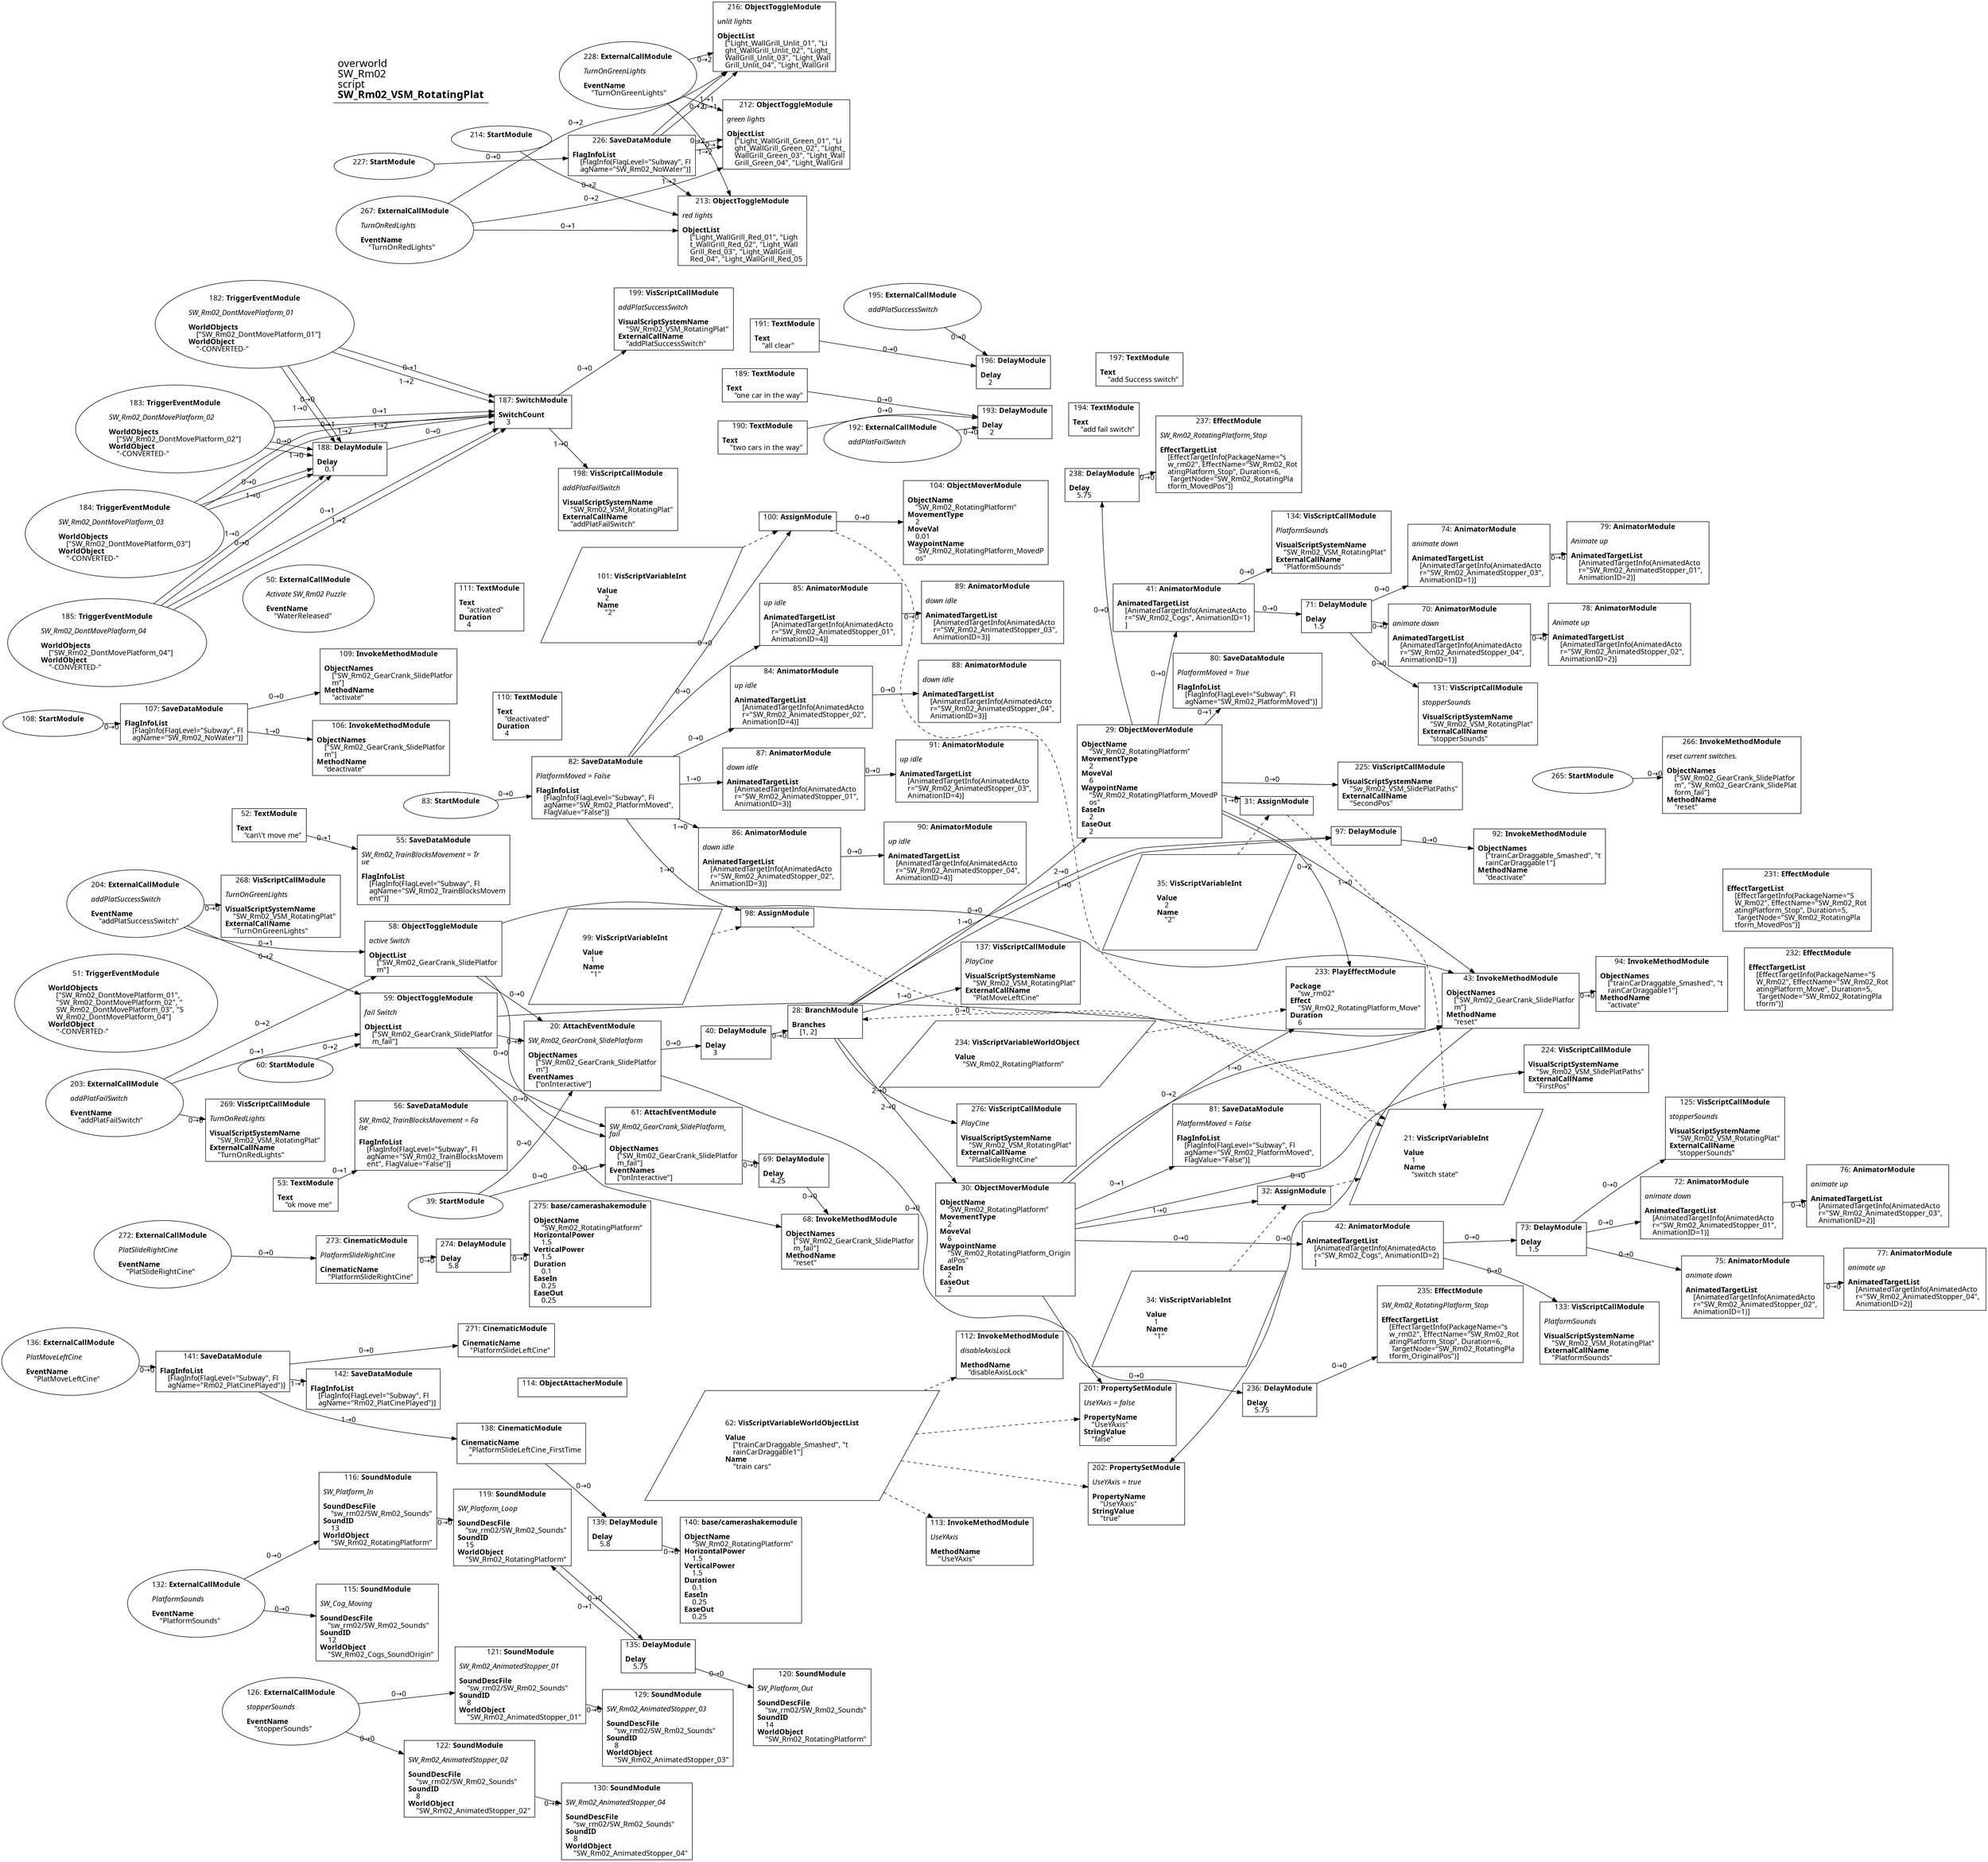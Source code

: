 digraph {
    layout = fdp;
    overlap = prism;
    sep = "+16";
    splines = spline;

    node [ shape = box ];

    graph [ fontname = "Segoe UI" ];
    node [ fontname = "Segoe UI" ];
    edge [ fontname = "Segoe UI" ];

    20 [ label = <20: <b>AttachEventModule</b><br/><br/><i>SW_Rm02_GearCrank_SlidePlatform<br align="left"/></i><br align="left"/><b>ObjectNames</b><br align="left"/>    [&quot;SW_Rm02_GearCrank_SlidePlatfor<br align="left"/>    m&quot;]<br align="left"/><b>EventNames</b><br align="left"/>    [&quot;onInteractive&quot;]<br align="left"/>> ];
    20 [ pos = "-0.407,-1.299!" ];
    20 -> 40 [ label = "0→0" ];
    20 -> 201 [ label = "0→0" ];

    21 [ label = <21: <b>VisScriptVariableInt</b><br/><br/><b>Value</b><br align="left"/>    1<br align="left"/><b>Name</b><br align="left"/>    &quot;switch state&quot;<br align="left"/>> ];
    21 [ shape = parallelogram ]
    21 [ pos = "0.72700006,-1.552!" ];

    28 [ label = <28: <b>BranchModule</b><br/><br/><b>Branches</b><br align="left"/>    [1, 2]<br align="left"/>> ];
    28 [ pos = "0.023000002,-1.299!" ];
    28 -> 29 [ label = "1→0" ];
    28 -> 30 [ label = "2→0" ];
    28 -> 97 [ label = "2→0" ];
    28 -> 97 [ label = "1→0" ];
    28 -> 137 [ label = "1→0" ];
    28 -> 276 [ label = "2→0" ];
    21 -> 28 [ style = dashed ];

    29 [ label = <29: <b>ObjectMoverModule</b><br/><br/><b>ObjectName</b><br align="left"/>    &quot;SW_Rm02_RotatingPlatform&quot;<br align="left"/><b>MovementType</b><br align="left"/>    2<br align="left"/><b>MoveVal</b><br align="left"/>    6<br align="left"/><b>WaypointName</b><br align="left"/>    &quot;SW_Rm02_RotatingPlatform_MovedP<br align="left"/>    os&quot;<br align="left"/><b>EaseIn</b><br align="left"/>    2<br align="left"/><b>EaseOut</b><br align="left"/>    2<br align="left"/>> ];
    29 [ pos = "0.29200003,-0.95300007!" ];
    29 -> 31 [ label = "1→0" ];
    29 -> 41 [ label = "0→0" ];
    29 -> 43 [ label = "1→0" ];
    29 -> 80 [ label = "0→1" ];
    29 -> 225 [ label = "0→0" ];
    29 -> 238 [ label = "0→0" ];
    29 -> 233 [ label = "0→2" ];

    30 [ label = <30: <b>ObjectMoverModule</b><br/><br/><b>ObjectName</b><br align="left"/>    &quot;SW_Rm02_RotatingPlatform&quot;<br align="left"/><b>MovementType</b><br align="left"/>    2<br align="left"/><b>MoveVal</b><br align="left"/>    6<br align="left"/><b>WaypointName</b><br align="left"/>    &quot;SW_Rm02_RotatingPlatform_Origin<br align="left"/>    alPos&quot;<br align="left"/><b>EaseIn</b><br align="left"/>    2<br align="left"/><b>EaseOut</b><br align="left"/>    2<br align="left"/>> ];
    30 [ pos = "0.26000002,-1.577!" ];
    30 -> 32 [ label = "1→0" ];
    30 -> 42 [ label = "0→0" ];
    30 -> 43 [ label = "1→0" ];
    30 -> 81 [ label = "0→1" ];
    30 -> 224 [ label = "0→0" ];
    30 -> 236 [ label = "0→0" ];
    30 -> 233 [ label = "0→2" ];

    31 [ label = <31: <b>AssignModule</b><br/><br/>> ];
    31 [ pos = "0.535,-0.9760001!" ];
    35 -> 31 [ style = dashed ];
    31 -> 21 [ style = dashed ];

    32 [ label = <32: <b>AssignModule</b><br/><br/>> ];
    32 [ pos = "0.50600004,-1.6!" ];
    34 -> 32 [ style = dashed ];
    32 -> 21 [ style = dashed ];

    34 [ label = <34: <b>VisScriptVariableInt</b><br/><br/><b>Value</b><br align="left"/>    1<br align="left"/><b>Name</b><br align="left"/>    &quot;1&quot;<br align="left"/>> ];
    34 [ shape = parallelogram ]
    34 [ pos = "0.36,-1.7730001!" ];

    35 [ label = <35: <b>VisScriptVariableInt</b><br/><br/><b>Value</b><br align="left"/>    2<br align="left"/><b>Name</b><br align="left"/>    &quot;2&quot;<br align="left"/>> ];
    35 [ shape = parallelogram ]
    35 [ pos = "0.35200003,-1.108!" ];

    39 [ label = <39: <b>StartModule</b><br/><br/>> ];
    39 [ shape = oval ]
    39 [ pos = "-0.86800003,-1.7830001!" ];
    39 -> 20 [ label = "0→0" ];
    39 -> 61 [ label = "0→0" ];

    40 [ label = <40: <b>DelayModule</b><br/><br/><b>Delay</b><br align="left"/>    3<br align="left"/>> ];
    40 [ pos = "-0.14,-1.299!" ];
    40 -> 28 [ label = "0→0" ];

    41 [ label = <41: <b>AnimatorModule</b><br/><br/><b>AnimatedTargetList</b><br align="left"/>    [AnimatedTargetInfo(AnimatedActo<br align="left"/>    r=&quot;SW_Rm02_Cogs&quot;, AnimationID=1)<br align="left"/>    ]<br align="left"/>> ];
    41 [ pos = "0.505,-0.67200005!" ];
    41 -> 71 [ label = "0→0" ];
    41 -> 134 [ label = "0→0" ];

    42 [ label = <42: <b>AnimatorModule</b><br/><br/><b>AnimatedTargetList</b><br align="left"/>    [AnimatedTargetInfo(AnimatedActo<br align="left"/>    r=&quot;SW_Rm02_Cogs&quot;, AnimationID=2)<br align="left"/>    ]<br align="left"/>> ];
    42 [ pos = "0.503,-1.7680001!" ];
    42 -> 73 [ label = "0→0" ];
    42 -> 133 [ label = "0→0" ];

    43 [ label = <43: <b>InvokeMethodModule</b><br/><br/><b>ObjectNames</b><br align="left"/>    [&quot;SW_Rm02_GearCrank_SlidePlatfor<br align="left"/>    m&quot;]<br align="left"/><b>MethodName</b><br align="left"/>    &quot;reset&quot;<br align="left"/>> ];
    43 [ pos = "0.72,-1.2880001!" ];
    43 -> 94 [ label = "0→0" ];
    43 -> 202 [ label = "0→0" ];

    50 [ label = <50: <b>ExternalCallModule</b><br/><br/><i>Activate SW_Rm02 Puzzle<br align="left"/></i><br align="left"/><b>EventName</b><br align="left"/>    &quot;WaterReleased&quot;<br align="left"/>> ];
    50 [ shape = oval ]
    50 [ pos = "-1.0020001,-0.163!" ];

    51 [ label = <51: <b>TriggerEventModule</b><br/><br/><b>WorldObjects</b><br align="left"/>    [&quot;SW_Rm02_DontMovePlatform_01&quot;, <br align="left"/>    &quot;SW_Rm02_DontMovePlatform_02&quot;, &quot;<br align="left"/>    SW_Rm02_DontMovePlatform_03&quot;, &quot;S<br align="left"/>    W_Rm02_DontMovePlatform_04&quot;]<br align="left"/><b>WorldObject</b><br align="left"/>    &quot;-CONVERTED-&quot;<br align="left"/>> ];
    51 [ shape = oval ]
    51 [ pos = "-1.4840001,-1.302!" ];

    52 [ label = <52: <b>TextModule</b><br/><br/><b>Text</b><br align="left"/>    &quot;can\'t move me&quot;<br align="left"/>> ];
    52 [ pos = "-1.1800001,-0.94500005!" ];
    52 -> 55 [ label = "0→1" ];

    53 [ label = <53: <b>TextModule</b><br/><br/><b>Text</b><br align="left"/>    &quot;ok move me&quot;<br align="left"/>> ];
    53 [ pos = "-1.166,-1.769!" ];
    53 -> 56 [ label = "0→1" ];

    55 [ label = <55: <b>SaveDataModule</b><br/><br/><i>SW_Rm02_TrainBlocksMovement = Tr<br align="left"/>ue<br align="left"/></i><br align="left"/><b>FlagInfoList</b><br align="left"/>    [FlagInfo(FlagLevel=&quot;Subway&quot;, Fl<br align="left"/>    agName=&quot;SW_Rm02_TrainBlocksMovem<br align="left"/>    ent&quot;)]<br align="left"/>> ];
    55 [ pos = "-0.95800006,-1.016!" ];

    56 [ label = <56: <b>SaveDataModule</b><br/><br/><i>SW_Rm02_TrainBlocksMovement = Fa<br align="left"/>lse<br align="left"/></i><br align="left"/><b>FlagInfoList</b><br align="left"/>    [FlagInfo(FlagLevel=&quot;Subway&quot;, Fl<br align="left"/>    agName=&quot;SW_Rm02_TrainBlocksMovem<br align="left"/>    ent&quot;, FlagValue=&quot;False&quot;)]<br align="left"/>> ];
    56 [ pos = "-0.95300007,-1.5970001!" ];

    58 [ label = <58: <b>ObjectToggleModule</b><br/><br/><i>active Switch<br align="left"/></i><br align="left"/><b>ObjectList</b><br align="left"/>    [&quot;SW_Rm02_GearCrank_SlidePlatfor<br align="left"/>    m&quot;]<br align="left"/>> ];
    58 [ pos = "-0.95400006,-1.171!" ];
    58 -> 61 [ label = "0→0" ];
    58 -> 20 [ label = "0→0" ];
    58 -> 43 [ label = "0→0" ];

    59 [ label = <59: <b>ObjectToggleModule</b><br/><br/><i>fail Switch<br align="left"/></i><br align="left"/><b>ObjectList</b><br align="left"/>    [&quot;SW_Rm02_GearCrank_SlidePlatfor<br align="left"/>    m_fail&quot;]<br align="left"/>> ];
    59 [ pos = "-0.95400006,-1.3770001!" ];
    59 -> 61 [ label = "0→0" ];
    59 -> 20 [ label = "0→0" ];
    59 -> 43 [ label = "0→0" ];
    59 -> 68 [ label = "0→0" ];

    60 [ label = <60: <b>StartModule</b><br/><br/>> ];
    60 [ shape = oval ]
    60 [ pos = "-1.1580001,-1.4840001!" ];
    60 -> 59 [ label = "0→2" ];

    61 [ label = <61: <b>AttachEventModule</b><br/><br/><i>SW_Rm02_GearCrank_SlidePlatform_<br align="left"/>fail<br align="left"/></i><br align="left"/><b>ObjectNames</b><br align="left"/>    [&quot;SW_Rm02_GearCrank_SlidePlatfor<br align="left"/>    m_fail&quot;]<br align="left"/><b>EventNames</b><br align="left"/>    [&quot;onInteractive&quot;]<br align="left"/>> ];
    61 [ pos = "-0.53000003,-1.7830001!" ];
    61 -> 69 [ label = "0→0" ];

    62 [ label = <62: <b>VisScriptVariableWorldObjectList</b><br/><br/><b>Value</b><br align="left"/>    [&quot;trainCarDraggable_Smashed&quot;, &quot;t<br align="left"/>    rainCarDraggable1&quot;]<br align="left"/><b>Name</b><br align="left"/>    &quot;train cars&quot;<br align="left"/>> ];
    62 [ shape = parallelogram ]
    62 [ pos = "-0.124000005,-2.0400002!" ];

    68 [ label = <68: <b>InvokeMethodModule</b><br/><br/><b>ObjectNames</b><br align="left"/>    [&quot;SW_Rm02_GearCrank_SlidePlatfor<br align="left"/>    m_fail&quot;]<br align="left"/><b>MethodName</b><br align="left"/>    &quot;reset&quot;<br align="left"/>> ];
    68 [ pos = "-0.201,-1.7830001!" ];

    69 [ label = <69: <b>DelayModule</b><br/><br/><b>Delay</b><br align="left"/>    4.25<br align="left"/>> ];
    69 [ pos = "-0.342,-1.7830001!" ];
    69 -> 68 [ label = "0→0" ];

    70 [ label = <70: <b>AnimatorModule</b><br/><br/><i>animate down<br align="left"/></i><br align="left"/><b>AnimatedTargetList</b><br align="left"/>    [AnimatedTargetInfo(AnimatedActo<br align="left"/>    r=&quot;SW_Rm02_AnimatedStopper_04&quot;, <br align="left"/>    AnimationID=1)]<br align="left"/>> ];
    70 [ pos = "0.94400007,-0.67200005!" ];
    70 -> 78 [ label = "0→0" ];

    71 [ label = <71: <b>DelayModule</b><br/><br/><b>Delay</b><br align="left"/>    1.5<br align="left"/>> ];
    71 [ pos = "0.75600004,-0.67200005!" ];
    71 -> 70 [ label = "0→0" ];
    71 -> 74 [ label = "0→0" ];
    71 -> 131 [ label = "0→0" ];

    72 [ label = <72: <b>AnimatorModule</b><br/><br/><i>animate down<br align="left"/></i><br align="left"/><b>AnimatedTargetList</b><br align="left"/>    [AnimatedTargetInfo(AnimatedActo<br align="left"/>    r=&quot;SW_Rm02_AnimatedStopper_01&quot;, <br align="left"/>    AnimationID=1)]<br align="left"/>> ];
    72 [ pos = "1.069,-1.7670001!" ];
    72 -> 76 [ label = "0→0" ];

    73 [ label = <73: <b>DelayModule</b><br/><br/><b>Delay</b><br align="left"/>    1.5<br align="left"/>> ];
    73 [ pos = "0.846,-1.7680001!" ];
    73 -> 72 [ label = "0→0" ];
    73 -> 75 [ label = "0→0" ];
    73 -> 125 [ label = "0→0" ];

    74 [ label = <74: <b>AnimatorModule</b><br/><br/><i>animate down<br align="left"/></i><br align="left"/><b>AnimatedTargetList</b><br align="left"/>    [AnimatedTargetInfo(AnimatedActo<br align="left"/>    r=&quot;SW_Rm02_AnimatedStopper_03&quot;, <br align="left"/>    AnimationID=1)]<br align="left"/>> ];
    74 [ pos = "0.947,-0.545!" ];
    74 -> 79 [ label = "0→0" ];

    75 [ label = <75: <b>AnimatorModule</b><br/><br/><i>animate down<br align="left"/></i><br align="left"/><b>AnimatedTargetList</b><br align="left"/>    [AnimatedTargetInfo(AnimatedActo<br align="left"/>    r=&quot;SW_Rm02_AnimatedStopper_02&quot;, <br align="left"/>    AnimationID=1)]<br align="left"/>> ];
    75 [ pos = "1.0680001,-1.8900001!" ];
    75 -> 77 [ label = "0→0" ];

    76 [ label = <76: <b>AnimatorModule</b><br/><br/><i>animate up<br align="left"/></i><br align="left"/><b>AnimatedTargetList</b><br align="left"/>    [AnimatedTargetInfo(AnimatedActo<br align="left"/>    r=&quot;SW_Rm02_AnimatedStopper_03&quot;, <br align="left"/>    AnimationID=2)]<br align="left"/>> ];
    76 [ pos = "1.3000001,-1.7670001!" ];

    77 [ label = <77: <b>AnimatorModule</b><br/><br/><i>animate up<br align="left"/></i><br align="left"/><b>AnimatedTargetList</b><br align="left"/>    [AnimatedTargetInfo(AnimatedActo<br align="left"/>    r=&quot;SW_Rm02_AnimatedStopper_04&quot;, <br align="left"/>    AnimationID=2)]<br align="left"/>> ];
    77 [ pos = "1.299,-1.8900001!" ];

    78 [ label = <78: <b>AnimatorModule</b><br/><br/><i>Animate up<br align="left"/></i><br align="left"/><b>AnimatedTargetList</b><br align="left"/>    [AnimatedTargetInfo(AnimatedActo<br align="left"/>    r=&quot;SW_Rm02_AnimatedStopper_02&quot;, <br align="left"/>    AnimationID=2)]<br align="left"/>> ];
    78 [ pos = "1.1620001,-0.67200005!" ];

    79 [ label = <79: <b>AnimatorModule</b><br/><br/><i>Animate up<br align="left"/></i><br align="left"/><b>AnimatedTargetList</b><br align="left"/>    [AnimatedTargetInfo(AnimatedActo<br align="left"/>    r=&quot;SW_Rm02_AnimatedStopper_01&quot;, <br align="left"/>    AnimationID=2)]<br align="left"/>> ];
    79 [ pos = "1.1630001,-0.545!" ];

    80 [ label = <80: <b>SaveDataModule</b><br/><br/><i>PlatformMoved = True<br align="left"/></i><br align="left"/><b>FlagInfoList</b><br align="left"/>    [FlagInfo(FlagLevel=&quot;Subway&quot;, Fl<br align="left"/>    agName=&quot;SW_Rm02_PlatformMoved&quot;)]<br align="left"/>> ];
    80 [ pos = "0.531,-0.83500004!" ];

    81 [ label = <81: <b>SaveDataModule</b><br/><br/><i>PlatformMoved = False<br align="left"/></i><br align="left"/><b>FlagInfoList</b><br align="left"/>    [FlagInfo(FlagLevel=&quot;Subway&quot;, Fl<br align="left"/>    agName=&quot;SW_Rm02_PlatformMoved&quot;, <br align="left"/>    FlagValue=&quot;False&quot;)]<br align="left"/>> ];
    81 [ pos = "0.467,-1.4590001!" ];

    82 [ label = <82: <b>SaveDataModule</b><br/><br/><i>PlatformMoved = False<br align="left"/></i><br align="left"/><b>FlagInfoList</b><br align="left"/>    [FlagInfo(FlagLevel=&quot;Subway&quot;, Fl<br align="left"/>    agName=&quot;SW_Rm02_PlatformMoved&quot;, <br align="left"/>    FlagValue=&quot;False&quot;)]<br align="left"/>> ];
    82 [ pos = "-0.503,-0.726!" ];
    82 -> 85 [ label = "0→0" ];
    82 -> 84 [ label = "0→0" ];
    82 -> 87 [ label = "1→0" ];
    82 -> 86 [ label = "1→0" ];
    82 -> 98 [ label = "1→0" ];
    82 -> 100 [ label = "0→0" ];

    83 [ label = <83: <b>StartModule</b><br/><br/>> ];
    83 [ shape = oval ]
    83 [ pos = "-0.694,-0.726!" ];
    83 -> 82 [ label = "0→0" ];

    84 [ label = <84: <b>AnimatorModule</b><br/><br/><i>up idle<br align="left"/></i><br align="left"/><b>AnimatedTargetList</b><br align="left"/>    [AnimatedTargetInfo(AnimatedActo<br align="left"/>    r=&quot;SW_Rm02_AnimatedStopper_02&quot;, <br align="left"/>    AnimationID=4)]<br align="left"/>> ];
    84 [ pos = "-0.24400002,-0.671!" ];
    84 -> 88 [ label = "0→0" ];

    85 [ label = <85: <b>AnimatorModule</b><br/><br/><i>up idle<br align="left"/></i><br align="left"/><b>AnimatedTargetList</b><br align="left"/>    [AnimatedTargetInfo(AnimatedActo<br align="left"/>    r=&quot;SW_Rm02_AnimatedStopper_01&quot;, <br align="left"/>    AnimationID=4)]<br align="left"/>> ];
    85 [ pos = "-0.24300002,-0.544!" ];
    85 -> 89 [ label = "0→0" ];

    86 [ label = <86: <b>AnimatorModule</b><br/><br/><i>down idle<br align="left"/></i><br align="left"/><b>AnimatedTargetList</b><br align="left"/>    [AnimatedTargetInfo(AnimatedActo<br align="left"/>    r=&quot;SW_Rm02_AnimatedStopper_02&quot;, <br align="left"/>    AnimationID=3)]<br align="left"/>> ];
    86 [ pos = "-0.245,-0.92700005!" ];
    86 -> 90 [ label = "0→0" ];

    87 [ label = <87: <b>AnimatorModule</b><br/><br/><i>down idle<br align="left"/></i><br align="left"/><b>AnimatedTargetList</b><br align="left"/>    [AnimatedTargetInfo(AnimatedActo<br align="left"/>    r=&quot;SW_Rm02_AnimatedStopper_01&quot;, <br align="left"/>    AnimationID=3)]<br align="left"/>> ];
    87 [ pos = "-0.24400002,-0.8!" ];
    87 -> 91 [ label = "0→0" ];

    88 [ label = <88: <b>AnimatorModule</b><br/><br/><i>down idle<br align="left"/></i><br align="left"/><b>AnimatedTargetList</b><br align="left"/>    [AnimatedTargetInfo(AnimatedActo<br align="left"/>    r=&quot;SW_Rm02_AnimatedStopper_04&quot;, <br align="left"/>    AnimationID=3)]<br align="left"/>> ];
    88 [ pos = "-0.029000001,-0.671!" ];

    89 [ label = <89: <b>AnimatorModule</b><br/><br/><i>down idle<br align="left"/></i><br align="left"/><b>AnimatedTargetList</b><br align="left"/>    [AnimatedTargetInfo(AnimatedActo<br align="left"/>    r=&quot;SW_Rm02_AnimatedStopper_03&quot;, <br align="left"/>    AnimationID=3)]<br align="left"/>> ];
    89 [ pos = "-0.028,-0.544!" ];

    90 [ label = <90: <b>AnimatorModule</b><br/><br/><i>up idle<br align="left"/></i><br align="left"/><b>AnimatedTargetList</b><br align="left"/>    [AnimatedTargetInfo(AnimatedActo<br align="left"/>    r=&quot;SW_Rm02_AnimatedStopper_04&quot;, <br align="left"/>    AnimationID=4)]<br align="left"/>> ];
    90 [ pos = "-0.037,-0.92700005!" ];

    91 [ label = <91: <b>AnimatorModule</b><br/><br/><i>up idle<br align="left"/></i><br align="left"/><b>AnimatedTargetList</b><br align="left"/>    [AnimatedTargetInfo(AnimatedActo<br align="left"/>    r=&quot;SW_Rm02_AnimatedStopper_03&quot;, <br align="left"/>    AnimationID=4)]<br align="left"/>> ];
    91 [ pos = "-0.036000002,-0.8!" ];

    92 [ label = <92: <b>InvokeMethodModule</b><br/><br/><b>ObjectNames</b><br align="left"/>    [&quot;trainCarDraggable_Smashed&quot;, &quot;t<br align="left"/>    rainCarDraggable1&quot;]<br align="left"/><b>MethodName</b><br align="left"/>    &quot;deactivate&quot;<br align="left"/>> ];
    92 [ pos = "1.031,-1.0450001!" ];

    94 [ label = <94: <b>InvokeMethodModule</b><br/><br/><b>ObjectNames</b><br align="left"/>    [&quot;trainCarDraggable_Smashed&quot;, &quot;t<br align="left"/>    rainCarDraggable1&quot;]<br align="left"/><b>MethodName</b><br align="left"/>    &quot;activate&quot;<br align="left"/>> ];
    94 [ pos = "1.006,-1.2870001!" ];

    97 [ label = <97: <b>DelayModule</b><br/><br/>> ];
    97 [ pos = "0.80500007,-1.0450001!" ];
    97 -> 92 [ label = "0→0" ];

    98 [ label = <98: <b>AssignModule</b><br/><br/>> ];
    98 [ pos = "-0.24300002,-1.0370001!" ];
    99 -> 98 [ style = dashed ];
    98 -> 21 [ style = dashed ];

    99 [ label = <99: <b>VisScriptVariableInt</b><br/><br/><b>Value</b><br align="left"/>    1<br align="left"/><b>Name</b><br align="left"/>    &quot;1&quot;<br align="left"/>> ];
    99 [ shape = parallelogram ]
    99 [ pos = "-0.37100002,-1.1340001!" ];

    100 [ label = <100: <b>AssignModule</b><br/><br/>> ];
    100 [ pos = "-0.24100001,-0.36900002!" ];
    100 -> 104 [ label = "0→0" ];
    101 -> 100 [ style = dashed ];
    100 -> 21 [ style = dashed ];

    101 [ label = <101: <b>VisScriptVariableInt</b><br/><br/><b>Value</b><br align="left"/>    2<br align="left"/><b>Name</b><br align="left"/>    &quot;2&quot;<br align="left"/>> ];
    101 [ shape = parallelogram ]
    101 [ pos = "-0.37500003,-0.46600002!" ];

    104 [ label = <104: <b>ObjectMoverModule</b><br/><br/><b>ObjectName</b><br align="left"/>    &quot;SW_Rm02_RotatingPlatform&quot;<br align="left"/><b>MovementType</b><br align="left"/>    2<br align="left"/><b>MoveVal</b><br align="left"/>    0.01<br align="left"/><b>WaypointName</b><br align="left"/>    &quot;SW_Rm02_RotatingPlatform_MovedP<br align="left"/>    os&quot;<br align="left"/>> ];
    104 [ pos = "-0.059000004,-0.36900002!" ];

    106 [ label = <106: <b>InvokeMethodModule</b><br/><br/><b>ObjectNames</b><br align="left"/>    [&quot;SW_Rm02_GearCrank_SlidePlatfor<br align="left"/>    m&quot;]<br align="left"/><b>MethodName</b><br align="left"/>    &quot;deactivate&quot;<br align="left"/>> ];
    106 [ pos = "-0.85,-0.51100004!" ];

    107 [ label = <107: <b>SaveDataModule</b><br/><br/><b>FlagInfoList</b><br align="left"/>    [FlagInfo(FlagLevel=&quot;Subway&quot;, Fl<br align="left"/>    agName=&quot;SW_Rm02_NoWater&quot;)]<br align="left"/>> ];
    107 [ pos = "-1.11,-0.418!" ];
    107 -> 106 [ label = "1→0" ];
    107 -> 109 [ label = "0→0" ];

    108 [ label = <108: <b>StartModule</b><br/><br/>> ];
    108 [ shape = oval ]
    108 [ pos = "-1.292,-0.418!" ];
    108 -> 107 [ label = "0→0" ];

    109 [ label = <109: <b>InvokeMethodModule</b><br/><br/><b>ObjectNames</b><br align="left"/>    [&quot;SW_Rm02_GearCrank_SlidePlatfor<br align="left"/>    m&quot;]<br align="left"/><b>MethodName</b><br align="left"/>    &quot;activate&quot;<br align="left"/>> ];
    109 [ pos = "-0.85,-0.34800002!" ];

    110 [ label = <110: <b>TextModule</b><br/><br/><b>Text</b><br align="left"/>    &quot;deactivated&quot;<br align="left"/><b>Duration</b><br align="left"/>    4<br align="left"/>> ];
    110 [ pos = "-0.637,-0.51100004!" ];

    111 [ label = <111: <b>TextModule</b><br/><br/><b>Text</b><br align="left"/>    &quot;activated&quot;<br align="left"/><b>Duration</b><br align="left"/>    4<br align="left"/>> ];
    111 [ pos = "-0.637,-0.34800002!" ];

    112 [ label = <112: <b>InvokeMethodModule</b><br/><br/><i>disableAxisLock<br align="left"/></i><br align="left"/><b>MethodName</b><br align="left"/>    &quot;disableAxisLock&quot;<br align="left"/>> ];
    112 [ pos = "0.080000006,-1.8560001!" ];
    62 -> 112 [ style = dashed ];

    113 [ label = <113: <b>InvokeMethodModule</b><br/><br/><i>UseYAxis<br align="left"/></i><br align="left"/><b>MethodName</b><br align="left"/>    &quot;UseYAxis&quot;<br align="left"/>> ];
    113 [ pos = "0.075,-2.127!" ];
    62 -> 113 [ style = dashed ];

    114 [ label = <114: <b>ObjectAttacherModule</b><br/><br/>> ];
    114 [ pos = "-0.38500002,-2.065!" ];

    115 [ label = <115: <b>SoundModule</b><br/><br/><i>SW_Cog_Moving<br align="left"/></i><br align="left"/><b>SoundDescFile</b><br align="left"/>    &quot;sw_rm02/SW_Rm02_Sounds&quot;<br align="left"/><b>SoundID</b><br align="left"/>    12<br align="left"/><b>WorldObject</b><br align="left"/>    &quot;SW_Rm02_Cogs_SoundOrigin&quot;<br align="left"/>> ];
    115 [ pos = "-1.1600001,-3.0240002!" ];

    116 [ label = <116: <b>SoundModule</b><br/><br/><i>SW_Platform_In<br align="left"/></i><br align="left"/><b>SoundDescFile</b><br align="left"/>    &quot;sw_rm02/SW_Rm02_Sounds&quot;<br align="left"/><b>SoundID</b><br align="left"/>    13<br align="left"/><b>WorldObject</b><br align="left"/>    &quot;SW_Rm02_RotatingPlatform&quot;<br align="left"/>> ];
    116 [ pos = "-1.159,-2.868!" ];
    116 -> 119 [ label = "0→0" ];

    119 [ label = <119: <b>SoundModule</b><br/><br/><i>SW_Platform_Loop<br align="left"/></i><br align="left"/><b>SoundDescFile</b><br align="left"/>    &quot;sw_rm02/SW_Rm02_Sounds&quot;<br align="left"/><b>SoundID</b><br align="left"/>    15<br align="left"/><b>WorldObject</b><br align="left"/>    &quot;SW_Rm02_RotatingPlatform&quot;<br align="left"/>> ];
    119 [ pos = "-0.92100006,-2.868!" ];
    119 -> 135 [ label = "0→0" ];

    120 [ label = <120: <b>SoundModule</b><br/><br/><i>SW_Platform_Out<br align="left"/></i><br align="left"/><b>SoundDescFile</b><br align="left"/>    &quot;sw_rm02/SW_Rm02_Sounds&quot;<br align="left"/><b>SoundID</b><br align="left"/>    14<br align="left"/><b>WorldObject</b><br align="left"/>    &quot;SW_Rm02_RotatingPlatform&quot;<br align="left"/>> ];
    120 [ pos = "-0.549,-2.868!" ];

    121 [ label = <121: <b>SoundModule</b><br/><br/><i>SW_Rm02_AnimatedStopper_01<br align="left"/></i><br align="left"/><b>SoundDescFile</b><br align="left"/>    &quot;sw_rm02/SW_Rm02_Sounds&quot;<br align="left"/><b>SoundID</b><br align="left"/>    8<br align="left"/><b>WorldObject</b><br align="left"/>    &quot;SW_Rm02_AnimatedStopper_01&quot;<br align="left"/>> ];
    121 [ pos = "-1.153,-3.2610002!" ];
    121 -> 129 [ label = "0→0" ];

    122 [ label = <122: <b>SoundModule</b><br/><br/><i>SW_Rm02_AnimatedStopper_02<br align="left"/></i><br align="left"/><b>SoundDescFile</b><br align="left"/>    &quot;sw_rm02/SW_Rm02_Sounds&quot;<br align="left"/><b>SoundID</b><br align="left"/>    8<br align="left"/><b>WorldObject</b><br align="left"/>    &quot;SW_Rm02_AnimatedStopper_02&quot;<br align="left"/>> ];
    122 [ pos = "-1.153,-3.4160001!" ];
    122 -> 130 [ label = "0→0" ];

    125 [ label = <125: <b>VisScriptCallModule</b><br/><br/><i>stopperSounds<br align="left"/></i><br align="left"/><b>VisualScriptSystemName</b><br align="left"/>    &quot;SW_Rm02_VSM_RotatingPlat&quot;<br align="left"/><b>ExternalCallName</b><br align="left"/>    &quot;stopperSounds&quot;<br align="left"/>> ];
    125 [ pos = "1.07,-1.6810001!" ];

    126 [ label = <126: <b>ExternalCallModule</b><br/><br/><i>stopperSounds<br align="left"/></i><br align="left"/><b>EventName</b><br align="left"/>    &quot;stopperSounds&quot;<br align="left"/>> ];
    126 [ shape = oval ]
    126 [ pos = "-1.4540001,-3.3370001!" ];
    126 -> 121 [ label = "0→0" ];
    126 -> 122 [ label = "0→0" ];

    129 [ label = <129: <b>SoundModule</b><br/><br/><i>SW_Rm02_AnimatedStopper_03<br align="left"/></i><br align="left"/><b>SoundDescFile</b><br align="left"/>    &quot;sw_rm02/SW_Rm02_Sounds&quot;<br align="left"/><b>SoundID</b><br align="left"/>    8<br align="left"/><b>WorldObject</b><br align="left"/>    &quot;SW_Rm02_AnimatedStopper_03&quot;<br align="left"/>> ];
    129 [ pos = "-0.91200006,-3.2610002!" ];

    130 [ label = <130: <b>SoundModule</b><br/><br/><i>SW_Rm02_AnimatedStopper_04<br align="left"/></i><br align="left"/><b>SoundDescFile</b><br align="left"/>    &quot;sw_rm02/SW_Rm02_Sounds&quot;<br align="left"/><b>SoundID</b><br align="left"/>    8<br align="left"/><b>WorldObject</b><br align="left"/>    &quot;SW_Rm02_AnimatedStopper_04&quot;<br align="left"/>> ];
    130 [ pos = "-0.91200006,-3.4160001!" ];

    131 [ label = <131: <b>VisScriptCallModule</b><br/><br/><i>stopperSounds<br align="left"/></i><br align="left"/><b>VisualScriptSystemName</b><br align="left"/>    &quot;SW_Rm02_VSM_RotatingPlat&quot;<br align="left"/><b>ExternalCallName</b><br align="left"/>    &quot;stopperSounds&quot;<br align="left"/>> ];
    131 [ pos = "0.943,-0.8!" ];

    132 [ label = <132: <b>ExternalCallModule</b><br/><br/><i>PlatformSounds<br align="left"/></i><br align="left"/><b>EventName</b><br align="left"/>    &quot;PlatformSounds&quot;<br align="left"/>> ];
    132 [ shape = oval ]
    132 [ pos = "-1.4580001,-3.0240002!" ];
    132 -> 115 [ label = "0→0" ];
    132 -> 116 [ label = "0→0" ];

    133 [ label = <133: <b>VisScriptCallModule</b><br/><br/><i>PlatformSounds<br align="left"/></i><br align="left"/><b>VisualScriptSystemName</b><br align="left"/>    &quot;SW_Rm02_VSM_RotatingPlat&quot;<br align="left"/><b>ExternalCallName</b><br align="left"/>    &quot;PlatformSounds&quot;<br align="left"/>> ];
    133 [ pos = "0.84400004,-1.9570001!" ];

    134 [ label = <134: <b>VisScriptCallModule</b><br/><br/><i>PlatformSounds<br align="left"/></i><br align="left"/><b>VisualScriptSystemName</b><br align="left"/>    &quot;SW_Rm02_VSM_RotatingPlat&quot;<br align="left"/><b>ExternalCallName</b><br align="left"/>    &quot;PlatformSounds&quot;<br align="left"/>> ];
    134 [ pos = "0.75500005,-0.52900004!" ];

    135 [ label = <135: <b>DelayModule</b><br/><br/><b>Delay</b><br align="left"/>    5.75<br align="left"/>> ];
    135 [ pos = "-0.72900003,-2.868!" ];
    135 -> 120 [ label = "0→0" ];
    135 -> 119 [ label = "0→1" ];

    136 [ label = <136: <b>ExternalCallModule</b><br/><br/><i>PlatMoveLeftCine<br align="left"/></i><br align="left"/><b>EventName</b><br align="left"/>    &quot;PlatMoveLeftCine&quot;<br align="left"/>> ];
    136 [ shape = oval ]
    136 [ pos = "-1.491,-2.4380002!" ];
    136 -> 141 [ label = "0→0" ];

    137 [ label = <137: <b>VisScriptCallModule</b><br/><br/><i>PlayCine<br align="left"/></i><br align="left"/><b>VisualScriptSystemName</b><br align="left"/>    &quot;SW_Rm02_VSM_RotatingPlat&quot;<br align="left"/><b>ExternalCallName</b><br align="left"/>    &quot;PlatMoveLeftCine&quot;<br align="left"/>> ];
    137 [ pos = "0.266,-1.213!" ];

    138 [ label = <138: <b>CinematicModule</b><br/><br/><b>CinematicName</b><br align="left"/>    &quot;PlatformSlideLeftCine_FirstTime<br align="left"/>    &quot;<br align="left"/>> ];
    138 [ pos = "-0.97200006,-2.618!" ];
    138 -> 139 [ label = "0→0" ];

    139 [ label = <139: <b>DelayModule</b><br/><br/><b>Delay</b><br align="left"/>    5.8<br align="left"/>> ];
    139 [ pos = "-0.762,-2.618!" ];
    139 -> 140 [ label = "0→0" ];

    140 [ label = <140: <b>base/camerashakemodule</b><br/><br/><b>ObjectName</b><br align="left"/>    &quot;SW_Rm02_RotatingPlatform&quot;<br align="left"/><b>HorizontalPower</b><br align="left"/>    1.5<br align="left"/><b>VerticalPower</b><br align="left"/>    1.5<br align="left"/><b>Duration</b><br align="left"/>    0.1<br align="left"/><b>EaseIn</b><br align="left"/>    0.25<br align="left"/><b>EaseOut</b><br align="left"/>    0.25<br align="left"/>> ];
    140 [ pos = "-0.60200006,-2.618!" ];

    141 [ label = <141: <b>SaveDataModule</b><br/><br/><b>FlagInfoList</b><br align="left"/>    [FlagInfo(FlagLevel=&quot;Subway&quot;, Fl<br align="left"/>    agName=&quot;Rm02_PlatCinePlayed&quot;)]<br align="left"/>> ];
    141 [ pos = "-1.264,-2.4380002!" ];
    141 -> 138 [ label = "1→0" ];
    141 -> 142 [ label = "1→1" ];
    141 -> 271 [ label = "0→0" ];

    142 [ label = <142: <b>SaveDataModule</b><br/><br/><b>FlagInfoList</b><br align="left"/>    [FlagInfo(FlagLevel=&quot;Subway&quot;, Fl<br align="left"/>    agName=&quot;Rm02_PlatCinePlayed&quot;)]<br align="left"/>> ];
    142 [ pos = "-0.96700007,-2.4380002!" ];

    182 [ label = <182: <b>TriggerEventModule</b><br/><br/><i>SW_Rm02_DontMovePlatform_01<br align="left"/></i><br align="left"/><b>WorldObjects</b><br align="left"/>    [&quot;SW_Rm02_DontMovePlatform_01&quot;]<br align="left"/><b>WorldObject</b><br align="left"/>    &quot;-CONVERTED-&quot;<br align="left"/>> ];
    182 [ shape = oval ]
    182 [ pos = "-1.381,0.54700005!" ];
    182 -> 187 [ label = "0→1" ];
    182 -> 187 [ label = "1→2" ];
    182 -> 188 [ label = "0→0" ];
    182 -> 188 [ label = "1→0" ];

    183 [ label = <183: <b>TriggerEventModule</b><br/><br/><i>SW_Rm02_DontMovePlatform_02<br align="left"/></i><br align="left"/><b>WorldObjects</b><br align="left"/>    [&quot;SW_Rm02_DontMovePlatform_02&quot;]<br align="left"/><b>WorldObject</b><br align="left"/>    &quot;-CONVERTED-&quot;<br align="left"/>> ];
    183 [ shape = oval ]
    183 [ pos = "-1.381,0.351!" ];
    183 -> 187 [ label = "0→1" ];
    183 -> 187 [ label = "1→2" ];
    183 -> 188 [ label = "0→0" ];
    183 -> 188 [ label = "1→0" ];

    184 [ label = <184: <b>TriggerEventModule</b><br/><br/><i>SW_Rm02_DontMovePlatform_03<br align="left"/></i><br align="left"/><b>WorldObjects</b><br align="left"/>    [&quot;SW_Rm02_DontMovePlatform_03&quot;]<br align="left"/><b>WorldObject</b><br align="left"/>    &quot;-CONVERTED-&quot;<br align="left"/>> ];
    184 [ shape = oval ]
    184 [ pos = "-1.3820001,0.15400001!" ];
    184 -> 187 [ label = "0→1" ];
    184 -> 188 [ label = "0→0" ];
    184 -> 188 [ label = "1→0" ];
    184 -> 187 [ label = "1→2" ];

    185 [ label = <185: <b>TriggerEventModule</b><br/><br/><i>SW_Rm02_DontMovePlatform_04<br align="left"/></i><br align="left"/><b>WorldObjects</b><br align="left"/>    [&quot;SW_Rm02_DontMovePlatform_04&quot;]<br align="left"/><b>WorldObject</b><br align="left"/>    &quot;-CONVERTED-&quot;<br align="left"/>> ];
    185 [ shape = oval ]
    185 [ pos = "-1.3820001,-0.047000002!" ];
    185 -> 187 [ label = "0→1" ];
    185 -> 187 [ label = "1→2" ];
    185 -> 188 [ label = "1→0" ];
    185 -> 188 [ label = "0→0" ];

    187 [ label = <187: <b>SwitchModule</b><br/><br/><b>SwitchCount</b><br align="left"/>    3<br align="left"/>> ];
    187 [ pos = "-0.83800006,0.245!" ];
    187 -> 198 [ label = "1→0" ];
    187 -> 199 [ label = "0→0" ];

    188 [ label = <188: <b>DelayModule</b><br/><br/><b>Delay</b><br align="left"/>    0.1<br align="left"/>> ];
    188 [ pos = "-1.0960001,0.22900002!" ];
    188 -> 187 [ label = "0→0" ];

    189 [ label = <189: <b>TextModule</b><br/><br/><b>Text</b><br align="left"/>    &quot;one car in the way&quot;<br align="left"/>> ];
    189 [ pos = "-0.43400002,0.22100002!" ];
    189 -> 193 [ label = "0→0" ];

    190 [ label = <190: <b>TextModule</b><br/><br/><b>Text</b><br align="left"/>    &quot;two cars in the way&quot;<br align="left"/>> ];
    190 [ pos = "-0.42100003,0.126!" ];
    190 -> 193 [ label = "0→0" ];

    191 [ label = <191: <b>TextModule</b><br/><br/><b>Text</b><br align="left"/>    &quot;all clear&quot;<br align="left"/>> ];
    191 [ pos = "-0.43400002,0.289!" ];
    191 -> 196 [ label = "0→0" ];

    192 [ label = <192: <b>ExternalCallModule</b><br/><br/><i>addPlatFailSwitch<br align="left"/></i><br align="left"/>> ];
    192 [ shape = oval ]
    192 [ pos = "-0.254,0.056!" ];
    192 -> 193 [ label = "0→0" ];

    193 [ label = <193: <b>DelayModule</b><br/><br/><b>Delay</b><br align="left"/>    2<br align="left"/>> ];
    193 [ pos = "0.002,0.123!" ];

    194 [ label = <194: <b>TextModule</b><br/><br/><b>Text</b><br align="left"/>    &quot;add fail switch&quot;<br align="left"/>> ];
    194 [ pos = "0.158,0.123!" ];

    195 [ label = <195: <b>ExternalCallModule</b><br/><br/><i>addPlatSuccessSwitch<br align="left"/></i><br align="left"/>> ];
    195 [ shape = oval ]
    195 [ pos = "-0.23700002,0.335!" ];
    195 -> 196 [ label = "0→0" ];

    196 [ label = <196: <b>DelayModule</b><br/><br/><b>Delay</b><br align="left"/>    2<br align="left"/>> ];
    196 [ pos = "0.001,0.28500003!" ];

    197 [ label = <197: <b>TextModule</b><br/><br/><b>Text</b><br align="left"/>    &quot;add Success switch&quot;<br align="left"/>> ];
    197 [ pos = "0.15900001,0.28500003!" ];

    198 [ label = <198: <b>VisScriptCallModule</b><br/><br/><i>addPlatFailSwitch<br align="left"/></i><br align="left"/><b>VisualScriptSystemName</b><br align="left"/>    &quot;SW_Rm02_VSM_RotatingPlat&quot;<br align="left"/><b>ExternalCallName</b><br align="left"/>    &quot;addPlatFailSwitch&quot;<br align="left"/>> ];
    198 [ pos = "-0.57600003,0.010000001!" ];

    199 [ label = <199: <b>VisScriptCallModule</b><br/><br/><i>addPlatSuccessSwitch<br align="left"/></i><br align="left"/><b>VisualScriptSystemName</b><br align="left"/>    &quot;SW_Rm02_VSM_RotatingPlat&quot;<br align="left"/><b>ExternalCallName</b><br align="left"/>    &quot;addPlatSuccessSwitch&quot;<br align="left"/>> ];
    199 [ pos = "-0.572,0.35300002!" ];

    201 [ label = <201: <b>PropertySetModule</b><br/><br/><i>UseYAxis = false<br align="left"/></i><br align="left"/><b>PropertyName</b><br align="left"/>    &quot;UseYAxis&quot;<br align="left"/><b>StringValue</b><br align="left"/>    &quot;false&quot;<br align="left"/>> ];
    201 [ pos = "0.30800003,-1.8560001!" ];
    62 -> 201 [ style = dashed ];

    202 [ label = <202: <b>PropertySetModule</b><br/><br/><i>UseYAxis = true<br align="left"/></i><br align="left"/><b>PropertyName</b><br align="left"/>    &quot;UseYAxis&quot;<br align="left"/><b>StringValue</b><br align="left"/>    &quot;true&quot;<br align="left"/>> ];
    202 [ pos = "0.30800003,-1.9890001!" ];
    62 -> 202 [ style = dashed ];

    203 [ label = <203: <b>ExternalCallModule</b><br/><br/><i>addPlatFailSwitch<br align="left"/></i><br align="left"/><b>EventName</b><br align="left"/>    &quot;addPlatFailSwitch&quot;<br align="left"/>> ];
    203 [ shape = oval ]
    203 [ pos = "-1.473,-1.5000001!" ];
    203 -> 59 [ label = "0→1" ];
    203 -> 58 [ label = "0→2" ];
    203 -> 269 [ label = "0→0" ];

    204 [ label = <204: <b>ExternalCallModule</b><br/><br/><i>addPlatSuccessSwitch<br align="left"/></i><br align="left"/><b>EventName</b><br align="left"/>    &quot;addPlatSuccessSwitch&quot;<br align="left"/>> ];
    204 [ shape = oval ]
    204 [ pos = "-1.4720001,-1.2190001!" ];
    204 -> 58 [ label = "0→1" ];
    204 -> 59 [ label = "0→2" ];
    204 -> 268 [ label = "0→0" ];

    212 [ label = <212: <b>ObjectToggleModule</b><br/><br/><i>green lights<br align="left"/></i><br align="left"/><b>ObjectList</b><br align="left"/>    [&quot;Light_WallGrill_Green_01&quot;, &quot;Li<br align="left"/>    ght_WallGrill_Green_02&quot;, &quot;Light_<br align="left"/>    WallGrill_Green_03&quot;, &quot;Light_Wall<br align="left"/>    Grill_Green_04&quot;, &quot;Light_WallGril<br align="left"/>> ];
    212 [ pos = "-0.77000004,0.87500006!" ];

    213 [ label = <213: <b>ObjectToggleModule</b><br/><br/><i>red lights<br align="left"/></i><br align="left"/><b>ObjectList</b><br align="left"/>    [&quot;Light_WallGrill_Red_01&quot;, &quot;Ligh<br align="left"/>    t_WallGrill_Red_02&quot;, &quot;Light_Wall<br align="left"/>    Grill_Red_03&quot;, &quot;Light_WallGrill_<br align="left"/>    Red_04&quot;, &quot;Light_WallGrill_Red_05<br align="left"/>> ];
    213 [ pos = "-0.77000004,0.688!" ];

    214 [ label = <214: <b>StartModule</b><br/><br/>> ];
    214 [ shape = oval ]
    214 [ pos = "-1.314,0.786!" ];
    214 -> 213 [ label = "0→2" ];

    216 [ label = <216: <b>ObjectToggleModule</b><br/><br/><i>unlit lights<br align="left"/></i><br align="left"/><b>ObjectList</b><br align="left"/>    [&quot;Light_WallGrill_Unlit_01&quot;, &quot;Li<br align="left"/>    ght_WallGrill_Unlit_02&quot;, &quot;Light_<br align="left"/>    WallGrill_Unlit_03&quot;, &quot;Light_Wall<br align="left"/>    Grill_Unlit_04&quot;, &quot;Light_WallGril<br align="left"/>> ];
    216 [ pos = "-0.95800006,1.1240001!" ];

    224 [ label = <224: <b>VisScriptCallModule</b><br/><br/><b>VisualScriptSystemName</b><br align="left"/>    &quot;Sw_Rm02_VSM_SlidePlatPaths&quot;<br align="left"/><b>ExternalCallName</b><br align="left"/>    &quot;FirstPos&quot;<br align="left"/>> ];
    224 [ pos = "0.84200007,-1.475!" ];

    225 [ label = <225: <b>VisScriptCallModule</b><br/><br/><b>VisualScriptSystemName</b><br align="left"/>    &quot;Sw_Rm02_VSM_SlidePlatPaths&quot;<br align="left"/><b>ExternalCallName</b><br align="left"/>    &quot;SecondPos&quot;<br align="left"/>> ];
    225 [ pos = "0.84300005,-0.92100006!" ];

    226 [ label = <226: <b>SaveDataModule</b><br/><br/><b>FlagInfoList</b><br align="left"/>    [FlagInfo(FlagLevel=&quot;Subway&quot;, Fl<br align="left"/>    agName=&quot;SW_Rm02_NoWater&quot;)]<br align="left"/>> ];
    226 [ pos = "-1.2870001,0.99500006!" ];
    226 -> 216 [ label = "0→2" ];
    226 -> 216 [ label = "1→1" ];
    226 -> 212 [ label = "0→1" ];
    226 -> 212 [ label = "1→2" ];
    226 -> 213 [ label = "1→2" ];

    227 [ label = <227: <b>StartModule</b><br/><br/>> ];
    227 [ shape = oval ]
    227 [ pos = "-1.5040001,0.99500006!" ];
    227 -> 226 [ label = "0→0" ];

    228 [ label = <228: <b>ExternalCallModule</b><br/><br/><i>TurnOnGreenLights<br align="left"/></i><br align="left"/><b>EventName</b><br align="left"/>    &quot;TurnOnGreenLights&quot;<br align="left"/>> ];
    228 [ shape = oval ]
    228 [ pos = "-1.309,1.0780001!" ];
    228 -> 216 [ label = "0→2" ];
    228 -> 212 [ label = "0→1" ];
    228 -> 213 [ label = "0→2" ];

    231 [ label = <231: <b>EffectModule</b><br/><br/><b>EffectTargetList</b><br align="left"/>    [EffectTargetInfo(PackageName=&quot;S<br align="left"/>    W_Rm02&quot;, EffectName=&quot;SW_Rm02_Rot<br align="left"/>    atingPlatform_Stop&quot;, Duration=5,<br align="left"/>     TargetNode=&quot;SW_Rm02_RotatingPla<br align="left"/>    tform_MovedPos&quot;)]<br align="left"/>> ];
    231 [ pos = "1.381,-1.164!" ];

    232 [ label = <232: <b>EffectModule</b><br/><br/><b>EffectTargetList</b><br align="left"/>    [EffectTargetInfo(PackageName=&quot;S<br align="left"/>    W_Rm02&quot;, EffectName=&quot;SW_Rm02_Rot<br align="left"/>    atingPlatform_Move&quot;, Duration=5,<br align="left"/>     TargetNode=&quot;SW_Rm02_RotatingPla<br align="left"/>    tform&quot;)]<br align="left"/>> ];
    232 [ pos = "1.3790001,-1.2770001!" ];

    233 [ label = <233: <b>PlayEffectModule</b><br/><br/><b>Package</b><br align="left"/>    &quot;sw_rm02&quot;<br align="left"/><b>Effect</b><br align="left"/>    &quot;SW_Rm02_RotatingPlatform_Move&quot;<br align="left"/><b>Duration</b><br align="left"/>    6<br align="left"/>> ];
    233 [ pos = "0.52900004,-1.235!" ];
    234 -> 233 [ style = dashed ];

    234 [ label = <234: <b>VisScriptVariableWorldObject</b><br/><br/><b>Value</b><br align="left"/>    &quot;SW_Rm02_RotatingPlatform&quot;<br align="left"/>> ];
    234 [ shape = parallelogram ]
    234 [ pos = "0.27600002,-1.3610001!" ];

    235 [ label = <235: <b>EffectModule</b><br/><br/><i>SW_Rm02_RotatingPlatform_Stop<br align="left"/></i><br align="left"/><b>EffectTargetList</b><br align="left"/>    [EffectTargetInfo(PackageName=&quot;s<br align="left"/>    w_rm02&quot;, EffectName=&quot;SW_Rm02_Rot<br align="left"/>    atingPlatform_Stop&quot;, Duration=6,<br align="left"/>     TargetNode=&quot;SW_Rm02_RotatingPla<br align="left"/>    tform_OriginalPos&quot;)]<br align="left"/>> ];
    235 [ pos = "0.66300005,-1.9280001!" ];

    236 [ label = <236: <b>DelayModule</b><br/><br/><b>Delay</b><br align="left"/>    5.75<br align="left"/>> ];
    236 [ pos = "0.50600004,-1.9280001!" ];
    236 -> 235 [ label = "0→0" ];

    237 [ label = <237: <b>EffectModule</b><br/><br/><i>SW_Rm02_RotatingPlatform_Stop<br align="left"/></i><br align="left"/><b>EffectTargetList</b><br align="left"/>    [EffectTargetInfo(PackageName=&quot;s<br align="left"/>    w_rm02&quot;, EffectName=&quot;SW_Rm02_Rot<br align="left"/>    atingPlatform_Stop&quot;, Duration=6,<br align="left"/>     TargetNode=&quot;SW_Rm02_RotatingPla<br align="left"/>    tform_MovedPos&quot;)]<br align="left"/>> ];
    237 [ pos = "0.67,-0.4!" ];

    238 [ label = <238: <b>DelayModule</b><br/><br/><b>Delay</b><br align="left"/>    5.75<br align="left"/>> ];
    238 [ pos = "0.513,-0.4!" ];
    238 -> 237 [ label = "0→0" ];

    265 [ label = <265: <b>StartModule</b><br/><br/>> ];
    265 [ shape = oval ]
    265 [ pos = "1.1170001,-0.87900007!" ];
    265 -> 266 [ label = "0→0" ];

    266 [ label = <266: <b>InvokeMethodModule</b><br/><br/><i>reset current switches.<br align="left"/></i><br align="left"/><b>ObjectNames</b><br align="left"/>    [&quot;SW_Rm02_GearCrank_SlidePlatfor<br align="left"/>    m&quot;, &quot;SW_Rm02_GearCrank_SlidePlat<br align="left"/>    form_fail&quot;]<br align="left"/><b>MethodName</b><br align="left"/>    &quot;reset&quot;<br align="left"/>> ];
    266 [ pos = "1.315,-0.87900007!" ];

    267 [ label = <267: <b>ExternalCallModule</b><br/><br/><i>TurnOnRedLights<br align="left"/></i><br align="left"/><b>EventName</b><br align="left"/>    &quot;TurnOnRedLights&quot;<br align="left"/>> ];
    267 [ shape = oval ]
    267 [ pos = "-1.3110001,0.68100005!" ];
    267 -> 216 [ label = "0→2" ];
    267 -> 213 [ label = "0→1" ];
    267 -> 212 [ label = "0→2" ];

    268 [ label = <268: <b>VisScriptCallModule</b><br/><br/><i>TurnOnGreenLights<br align="left"/></i><br align="left"/><b>VisualScriptSystemName</b><br align="left"/>    &quot;SW_Rm02_VSM_RotatingPlat&quot;<br align="left"/><b>ExternalCallName</b><br align="left"/>    &quot;TurnOnGreenLights&quot;<br align="left"/>> ];
    268 [ pos = "-1.228,-1.143!" ];

    269 [ label = <269: <b>VisScriptCallModule</b><br/><br/><i>TurnOnRedLights<br align="left"/></i><br align="left"/><b>VisualScriptSystemName</b><br align="left"/>    &quot;SW_Rm02_VSM_RotatingPlat&quot;<br align="left"/><b>ExternalCallName</b><br align="left"/>    &quot;TurnOnRedLights&quot;<br align="left"/>> ];
    269 [ pos = "-1.225,-1.623!" ];

    271 [ label = <271: <b>CinematicModule</b><br/><br/><b>CinematicName</b><br align="left"/>    &quot;PlatformSlideLeftCine&quot;<br align="left"/>> ];
    271 [ pos = "-0.96700007,-2.318!" ];

    272 [ label = <272: <b>ExternalCallModule</b><br/><br/><i>PlatSlideRightCine<br align="left"/></i><br align="left"/><b>EventName</b><br align="left"/>    &quot;PlatSlideRightCine&quot;<br align="left"/>> ];
    272 [ shape = oval ]
    272 [ pos = "-1.4950001,-2.158!" ];
    272 -> 273 [ label = "0→0" ];

    273 [ label = <273: <b>CinematicModule</b><br/><br/><i>PlatformSlideRightCine<br align="left"/></i><br align="left"/><b>CinematicName</b><br align="left"/>    &quot;PlatformSlideRightCine&quot;<br align="left"/>> ];
    273 [ pos = "-1.2650001,-2.158!" ];
    273 -> 274 [ label = "0→0" ];

    274 [ label = <274: <b>DelayModule</b><br/><br/><b>Delay</b><br align="left"/>    5.8<br align="left"/>> ];
    274 [ pos = "-1.0550001,-2.158!" ];
    274 -> 275 [ label = "0→0" ];

    275 [ label = <275: <b>base/camerashakemodule</b><br/><br/><b>ObjectName</b><br align="left"/>    &quot;SW_Rm02_RotatingPlatform&quot;<br align="left"/><b>HorizontalPower</b><br align="left"/>    1.5<br align="left"/><b>VerticalPower</b><br align="left"/>    1.5<br align="left"/><b>Duration</b><br align="left"/>    0.1<br align="left"/><b>EaseIn</b><br align="left"/>    0.25<br align="left"/><b>EaseOut</b><br align="left"/>    0.25<br align="left"/>> ];
    275 [ pos = "-0.89500004,-2.158!" ];

    276 [ label = <276: <b>VisScriptCallModule</b><br/><br/><i>PlayCine<br align="left"/></i><br align="left"/><b>VisualScriptSystemName</b><br align="left"/>    &quot;SW_Rm02_VSM_RotatingPlat&quot;<br align="left"/><b>ExternalCallName</b><br align="left"/>    &quot;PlatSlideRightCine&quot;<br align="left"/>> ];
    276 [ pos = "0.277,-1.4310001!" ];

    title [ pos = "-1.5050001,1.125!" ];
    title [ shape = underline ];
    title [ label = <<font point-size="20">overworld<br align="left"/>SW_Rm02<br align="left"/>script<br align="left"/><b>SW_Rm02_VSM_RotatingPlat</b><br align="left"/></font>> ];
}
